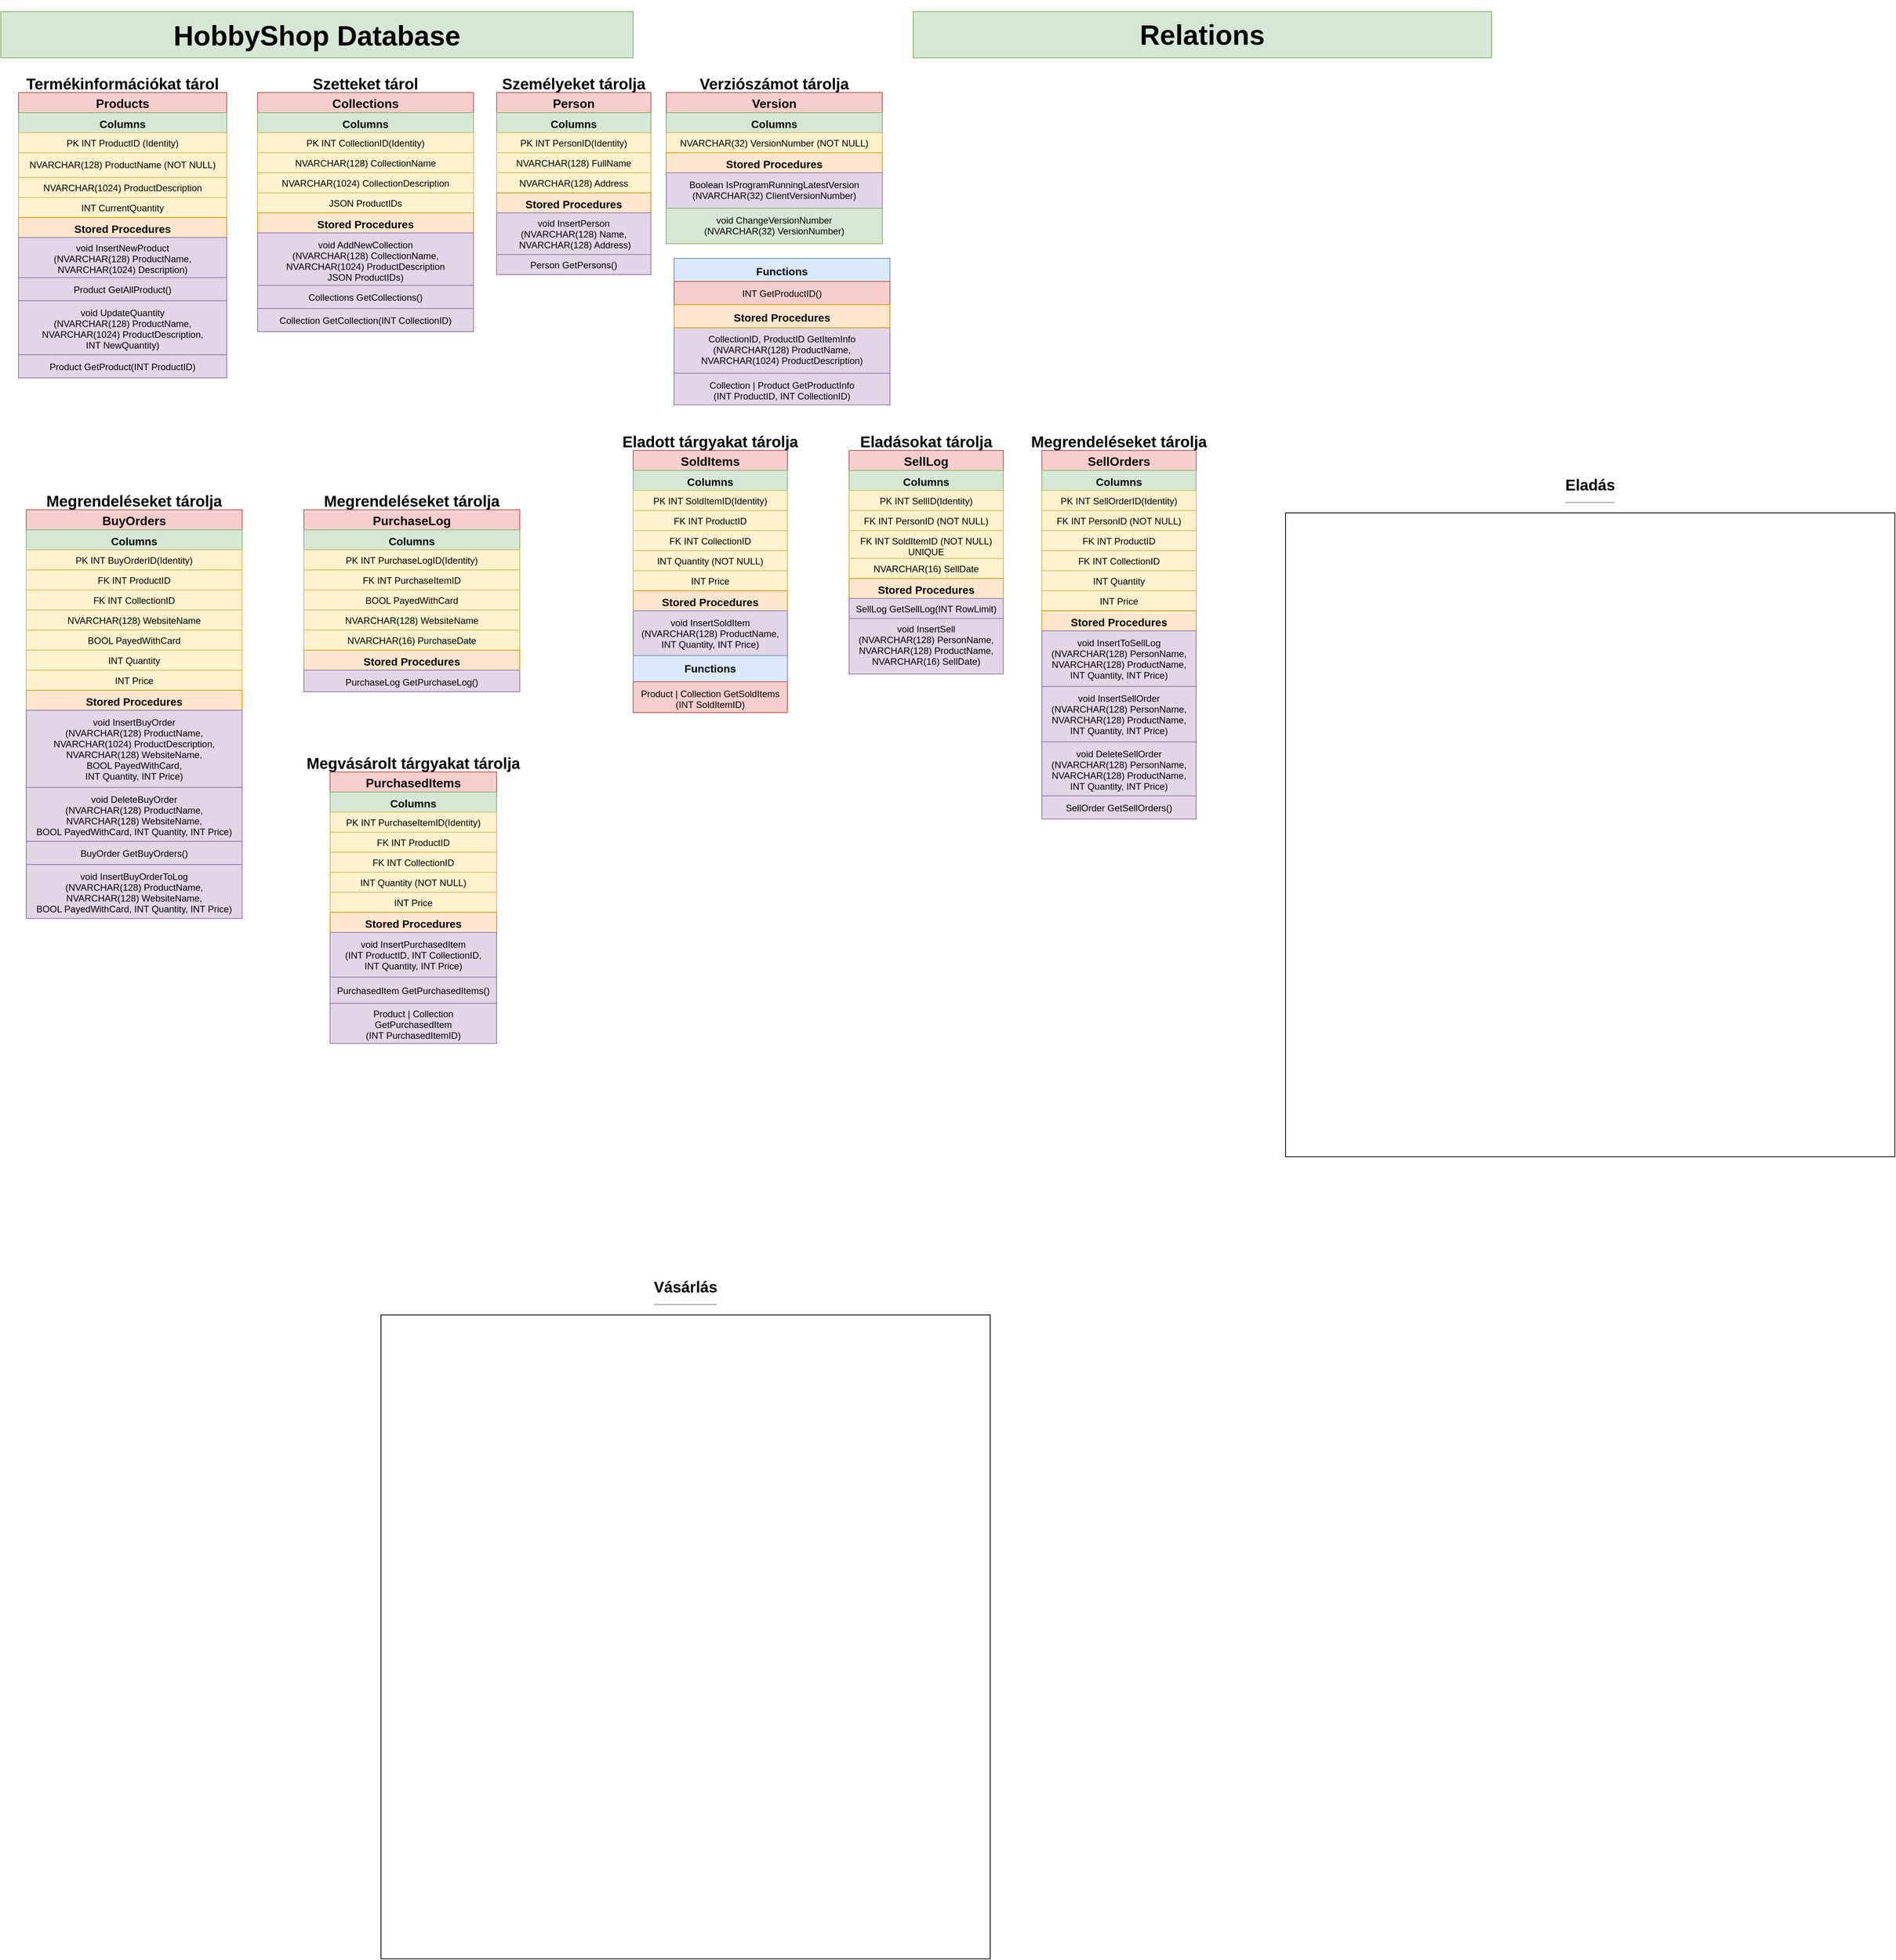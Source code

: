 <mxfile version="14.4.2" type="github">
  <diagram id="N79sftpWNEXY0khcwHlc" name="Page-1">
    <mxGraphModel dx="1422" dy="762" grid="1" gridSize="10" guides="1" tooltips="1" connect="1" arrows="1" fold="1" page="1" pageScale="1" pageWidth="827" pageHeight="1169" math="0" shadow="0">
      <root>
        <mxCell id="0" />
        <mxCell id="1" parent="0" />
        <mxCell id="giPu0UekgoksRZJJ2-Mh-1" value="&lt;h1 style=&quot;font-size: 36px;&quot;&gt;&lt;font style=&quot;font-size: 36px;&quot;&gt;HobbyShop Database&lt;/font&gt;&lt;/h1&gt;" style="text;html=1;strokeColor=#82b366;fillColor=#d5e8d4;spacing=5;spacingTop=-20;whiteSpace=wrap;overflow=hidden;rounded=0;align=center;fontSize=36;verticalAlign=middle;" parent="1" vertex="1">
          <mxGeometry x="7" y="20" width="820" height="60" as="geometry" />
        </mxCell>
        <mxCell id="giPu0UekgoksRZJJ2-Mh-31" value="SellLog" style="swimlane;fontStyle=1;align=center;verticalAlign=top;childLayout=stackLayout;horizontal=1;startSize=26;horizontalStack=0;resizeParent=1;resizeParentMax=0;resizeLast=0;collapsible=1;marginBottom=0;fillColor=#f8cecc;strokeColor=#b85450;fontSize=16;spacingTop=-2;" parent="1" vertex="1">
          <mxGeometry x="1107" y="589" width="200" height="290" as="geometry" />
        </mxCell>
        <mxCell id="giPu0UekgoksRZJJ2-Mh-32" value="Columns" style="text;strokeColor=#82b366;fillColor=#d5e8d4;align=center;verticalAlign=top;spacingLeft=4;spacingRight=4;overflow=hidden;rotatable=0;points=[[0,0.5],[1,0.5]];portConstraint=eastwest;fontStyle=1;fontSize=14;" parent="giPu0UekgoksRZJJ2-Mh-31" vertex="1">
          <mxGeometry y="26" width="200" height="26" as="geometry" />
        </mxCell>
        <mxCell id="giPu0UekgoksRZJJ2-Mh-33" value="PK INT SellID(Identity)" style="text;strokeColor=#d6b656;fillColor=#fff2cc;align=center;verticalAlign=top;spacingLeft=4;spacingRight=4;overflow=hidden;rotatable=0;points=[[0,0.5],[1,0.5]];portConstraint=eastwest;" parent="giPu0UekgoksRZJJ2-Mh-31" vertex="1">
          <mxGeometry y="52" width="200" height="26" as="geometry" />
        </mxCell>
        <mxCell id="giPu0UekgoksRZJJ2-Mh-34" value="FK INT PersonID (NOT NULL)" style="text;strokeColor=#d6b656;fillColor=#fff2cc;align=center;verticalAlign=top;spacingLeft=4;spacingRight=4;overflow=hidden;rotatable=0;points=[[0,0.5],[1,0.5]];portConstraint=eastwest;" parent="giPu0UekgoksRZJJ2-Mh-31" vertex="1">
          <mxGeometry y="78" width="200" height="26" as="geometry" />
        </mxCell>
        <mxCell id="giPu0UekgoksRZJJ2-Mh-53" value="FK INT SoldItemID (NOT NULL)&#xa;UNIQUE" style="text;strokeColor=#d6b656;fillColor=#fff2cc;align=center;verticalAlign=top;spacingLeft=4;spacingRight=4;overflow=hidden;rotatable=0;points=[[0,0.5],[1,0.5]];portConstraint=eastwest;" parent="giPu0UekgoksRZJJ2-Mh-31" vertex="1">
          <mxGeometry y="104" width="200" height="36" as="geometry" />
        </mxCell>
        <mxCell id="giPu0UekgoksRZJJ2-Mh-147" value="NVARCHAR(16) SellDate" style="text;strokeColor=#d6b656;fillColor=#fff2cc;align=center;verticalAlign=top;spacingLeft=4;spacingRight=4;overflow=hidden;rotatable=0;points=[[0,0.5],[1,0.5]];portConstraint=eastwest;" parent="giPu0UekgoksRZJJ2-Mh-31" vertex="1">
          <mxGeometry y="140" width="200" height="26" as="geometry" />
        </mxCell>
        <mxCell id="giPu0UekgoksRZJJ2-Mh-37" value="Stored Procedures" style="text;strokeColor=#d79b00;fillColor=#ffe6cc;align=center;verticalAlign=top;spacingLeft=4;spacingRight=4;overflow=hidden;rotatable=0;points=[[0,0.5],[1,0.5]];portConstraint=eastwest;fontStyle=1;fontSize=14;" parent="giPu0UekgoksRZJJ2-Mh-31" vertex="1">
          <mxGeometry y="166" width="200" height="26" as="geometry" />
        </mxCell>
        <mxCell id="giPu0UekgoksRZJJ2-Mh-38" value="SellLog GetSellLog(INT RowLimit)" style="text;strokeColor=#9673a6;fillColor=#e1d5e7;align=center;verticalAlign=top;spacingLeft=4;spacingRight=4;overflow=hidden;rotatable=0;points=[[0,0.5],[1,0.5]];portConstraint=eastwest;" parent="giPu0UekgoksRZJJ2-Mh-31" vertex="1">
          <mxGeometry y="192" width="200" height="26" as="geometry" />
        </mxCell>
        <mxCell id="giPu0UekgoksRZJJ2-Mh-104" value="void InsertSell&#xa;(NVARCHAR(128) PersonName, &#xa;NVARCHAR(128) ProductName,&#xa;NVARCHAR(16) SellDate)" style="text;strokeColor=#9673a6;fillColor=#e1d5e7;align=center;verticalAlign=top;spacingLeft=4;spacingRight=4;overflow=hidden;rotatable=0;points=[[0,0.5],[1,0.5]];portConstraint=eastwest;" parent="giPu0UekgoksRZJJ2-Mh-31" vertex="1">
          <mxGeometry y="218" width="200" height="72" as="geometry" />
        </mxCell>
        <mxCell id="giPu0UekgoksRZJJ2-Mh-40" value="Eladásokat tárolja" style="text;align=center;fontStyle=1;verticalAlign=middle;spacingLeft=3;spacingRight=3;strokeColor=none;rotatable=0;points=[[0,0.5],[1,0.5]];portConstraint=eastwest;fontSize=20;" parent="1" vertex="1">
          <mxGeometry x="1107" y="563" width="200" height="26" as="geometry" />
        </mxCell>
        <mxCell id="giPu0UekgoksRZJJ2-Mh-42" value="Version" style="swimlane;fontStyle=1;align=center;verticalAlign=top;childLayout=stackLayout;horizontal=1;startSize=26;horizontalStack=0;resizeParent=1;resizeParentMax=0;resizeLast=0;collapsible=1;marginBottom=0;fillColor=#f8cecc;strokeColor=#b85450;fontSize=16;spacingTop=-2;" parent="1" vertex="1">
          <mxGeometry x="870" y="125" width="280" height="196" as="geometry" />
        </mxCell>
        <mxCell id="giPu0UekgoksRZJJ2-Mh-43" value="Columns" style="text;strokeColor=#82b366;fillColor=#d5e8d4;align=center;verticalAlign=top;spacingLeft=4;spacingRight=4;overflow=hidden;rotatable=0;points=[[0,0.5],[1,0.5]];portConstraint=eastwest;fontStyle=1;fontSize=14;" parent="giPu0UekgoksRZJJ2-Mh-42" vertex="1">
          <mxGeometry y="26" width="280" height="26" as="geometry" />
        </mxCell>
        <mxCell id="giPu0UekgoksRZJJ2-Mh-44" value="NVARCHAR(32) VersionNumber (NOT NULL)" style="text;strokeColor=#d6b656;fillColor=#fff2cc;align=center;verticalAlign=top;spacingLeft=4;spacingRight=4;overflow=hidden;rotatable=0;points=[[0,0.5],[1,0.5]];portConstraint=eastwest;" parent="giPu0UekgoksRZJJ2-Mh-42" vertex="1">
          <mxGeometry y="52" width="280" height="26" as="geometry" />
        </mxCell>
        <mxCell id="giPu0UekgoksRZJJ2-Mh-47" value="Stored Procedures" style="text;strokeColor=#d79b00;fillColor=#ffe6cc;align=center;verticalAlign=top;spacingLeft=4;spacingRight=4;overflow=hidden;rotatable=0;points=[[0,0.5],[1,0.5]];portConstraint=eastwest;fontStyle=1;fontSize=14;" parent="giPu0UekgoksRZJJ2-Mh-42" vertex="1">
          <mxGeometry y="78" width="280" height="26" as="geometry" />
        </mxCell>
        <mxCell id="giPu0UekgoksRZJJ2-Mh-48" value="Boolean IsProgramRunningLatestVersion&#xa;(NVARCHAR(32) ClientVersionNumber)" style="text;strokeColor=#9673a6;fillColor=#e1d5e7;align=center;verticalAlign=top;spacingLeft=4;spacingRight=4;overflow=hidden;rotatable=0;points=[[0,0.5],[1,0.5]];portConstraint=eastwest;spacingBottom=0;spacingTop=2;" parent="giPu0UekgoksRZJJ2-Mh-42" vertex="1">
          <mxGeometry y="104" width="280" height="46" as="geometry" />
        </mxCell>
        <mxCell id="giPu0UekgoksRZJJ2-Mh-52" value="void ChangeVersionNumber&#xa;(NVARCHAR(32) VersionNumber)" style="text;strokeColor=#82b366;fillColor=#d5e8d4;align=center;verticalAlign=top;spacingLeft=4;spacingRight=4;overflow=hidden;rotatable=0;points=[[0,0.5],[1,0.5]];portConstraint=eastwest;spacingBottom=0;spacingTop=2;" parent="giPu0UekgoksRZJJ2-Mh-42" vertex="1">
          <mxGeometry y="150" width="280" height="46" as="geometry" />
        </mxCell>
        <mxCell id="giPu0UekgoksRZJJ2-Mh-50" value="Verziószámot tárolja" style="text;align=center;fontStyle=1;verticalAlign=middle;spacingLeft=3;spacingRight=3;strokeColor=none;rotatable=0;points=[[0,0.5],[1,0.5]];portConstraint=eastwest;fontSize=20;" parent="1" vertex="1">
          <mxGeometry x="870" y="99" width="280" height="26" as="geometry" />
        </mxCell>
        <mxCell id="giPu0UekgoksRZJJ2-Mh-85" value="Person" style="swimlane;fontStyle=1;align=center;verticalAlign=top;childLayout=stackLayout;horizontal=1;startSize=26;horizontalStack=0;resizeParent=1;resizeParentMax=0;resizeLast=0;collapsible=1;marginBottom=0;fillColor=#f8cecc;strokeColor=#b85450;fontSize=16;spacingTop=-2;" parent="1" vertex="1">
          <mxGeometry x="650" y="125" width="200" height="236" as="geometry" />
        </mxCell>
        <mxCell id="giPu0UekgoksRZJJ2-Mh-86" value="Columns" style="text;strokeColor=#82b366;fillColor=#d5e8d4;align=center;verticalAlign=top;spacingLeft=4;spacingRight=4;overflow=hidden;rotatable=0;points=[[0,0.5],[1,0.5]];portConstraint=eastwest;fontStyle=1;fontSize=14;" parent="giPu0UekgoksRZJJ2-Mh-85" vertex="1">
          <mxGeometry y="26" width="200" height="26" as="geometry" />
        </mxCell>
        <mxCell id="giPu0UekgoksRZJJ2-Mh-87" value="PK INT PersonID(Identity)" style="text;strokeColor=#d6b656;fillColor=#fff2cc;align=center;verticalAlign=top;spacingLeft=4;spacingRight=4;overflow=hidden;rotatable=0;points=[[0,0.5],[1,0.5]];portConstraint=eastwest;" parent="giPu0UekgoksRZJJ2-Mh-85" vertex="1">
          <mxGeometry y="52" width="200" height="26" as="geometry" />
        </mxCell>
        <mxCell id="giPu0UekgoksRZJJ2-Mh-88" value="NVARCHAR(128) FullName" style="text;strokeColor=#d6b656;fillColor=#fff2cc;align=center;verticalAlign=top;spacingLeft=4;spacingRight=4;overflow=hidden;rotatable=0;points=[[0,0.5],[1,0.5]];portConstraint=eastwest;" parent="giPu0UekgoksRZJJ2-Mh-85" vertex="1">
          <mxGeometry y="78" width="200" height="26" as="geometry" />
        </mxCell>
        <mxCell id="giPu0UekgoksRZJJ2-Mh-89" value="NVARCHAR(128) Address" style="text;strokeColor=#d6b656;fillColor=#fff2cc;align=center;verticalAlign=top;spacingLeft=4;spacingRight=4;overflow=hidden;rotatable=0;points=[[0,0.5],[1,0.5]];portConstraint=eastwest;" parent="giPu0UekgoksRZJJ2-Mh-85" vertex="1">
          <mxGeometry y="104" width="200" height="26" as="geometry" />
        </mxCell>
        <mxCell id="giPu0UekgoksRZJJ2-Mh-91" value="Stored Procedures" style="text;strokeColor=#d79b00;fillColor=#ffe6cc;align=center;verticalAlign=top;spacingLeft=4;spacingRight=4;overflow=hidden;rotatable=0;points=[[0,0.5],[1,0.5]];portConstraint=eastwest;fontStyle=1;fontSize=14;" parent="giPu0UekgoksRZJJ2-Mh-85" vertex="1">
          <mxGeometry y="130" width="200" height="26" as="geometry" />
        </mxCell>
        <mxCell id="giPu0UekgoksRZJJ2-Mh-92" value="void InsertPerson&#xa;(NVARCHAR(128) Name,&#xa; NVARCHAR(128) Address)" style="text;strokeColor=#9673a6;fillColor=#e1d5e7;align=center;verticalAlign=top;spacingLeft=4;spacingRight=4;overflow=hidden;rotatable=0;points=[[0,0.5],[1,0.5]];portConstraint=eastwest;" parent="giPu0UekgoksRZJJ2-Mh-85" vertex="1">
          <mxGeometry y="156" width="200" height="54" as="geometry" />
        </mxCell>
        <mxCell id="giPu0UekgoksRZJJ2-Mh-99" value="Person GetPersons()" style="text;strokeColor=#9673a6;fillColor=#e1d5e7;align=center;verticalAlign=top;spacingLeft=4;spacingRight=4;overflow=hidden;rotatable=0;points=[[0,0.5],[1,0.5]];portConstraint=eastwest;" parent="giPu0UekgoksRZJJ2-Mh-85" vertex="1">
          <mxGeometry y="210" width="200" height="26" as="geometry" />
        </mxCell>
        <mxCell id="giPu0UekgoksRZJJ2-Mh-93" value="Személyeket tárolja" style="text;align=center;fontStyle=1;verticalAlign=middle;spacingLeft=3;spacingRight=3;strokeColor=none;rotatable=0;points=[[0,0.5],[1,0.5]];portConstraint=eastwest;fontSize=20;" parent="1" vertex="1">
          <mxGeometry x="650" y="99" width="200" height="26" as="geometry" />
        </mxCell>
        <mxCell id="giPu0UekgoksRZJJ2-Mh-124" value="SellOrders" style="swimlane;fontStyle=1;align=center;verticalAlign=top;childLayout=stackLayout;horizontal=1;startSize=26;horizontalStack=0;resizeParent=1;resizeParentMax=0;resizeLast=0;collapsible=1;marginBottom=0;fillColor=#f8cecc;strokeColor=#b85450;fontSize=16;spacingTop=-2;" parent="1" vertex="1">
          <mxGeometry x="1357" y="589" width="200" height="478" as="geometry" />
        </mxCell>
        <mxCell id="giPu0UekgoksRZJJ2-Mh-125" value="Columns" style="text;strokeColor=#82b366;fillColor=#d5e8d4;align=center;verticalAlign=top;spacingLeft=4;spacingRight=4;overflow=hidden;rotatable=0;points=[[0,0.5],[1,0.5]];portConstraint=eastwest;fontStyle=1;fontSize=14;" parent="giPu0UekgoksRZJJ2-Mh-124" vertex="1">
          <mxGeometry y="26" width="200" height="26" as="geometry" />
        </mxCell>
        <mxCell id="giPu0UekgoksRZJJ2-Mh-126" value="PK INT SellOrderID(Identity)" style="text;strokeColor=#d6b656;fillColor=#fff2cc;align=center;verticalAlign=top;spacingLeft=4;spacingRight=4;overflow=hidden;rotatable=0;points=[[0,0.5],[1,0.5]];portConstraint=eastwest;" parent="giPu0UekgoksRZJJ2-Mh-124" vertex="1">
          <mxGeometry y="52" width="200" height="26" as="geometry" />
        </mxCell>
        <mxCell id="giPu0UekgoksRZJJ2-Mh-127" value="FK INT PersonID (NOT NULL)" style="text;strokeColor=#d6b656;fillColor=#fff2cc;align=center;verticalAlign=top;spacingLeft=4;spacingRight=4;overflow=hidden;rotatable=0;points=[[0,0.5],[1,0.5]];portConstraint=eastwest;" parent="giPu0UekgoksRZJJ2-Mh-124" vertex="1">
          <mxGeometry y="78" width="200" height="26" as="geometry" />
        </mxCell>
        <mxCell id="giPu0UekgoksRZJJ2-Mh-128" value="FK INT ProductID" style="text;strokeColor=#d6b656;fillColor=#fff2cc;align=center;verticalAlign=top;spacingLeft=4;spacingRight=4;overflow=hidden;rotatable=0;points=[[0,0.5],[1,0.5]];portConstraint=eastwest;" parent="giPu0UekgoksRZJJ2-Mh-124" vertex="1">
          <mxGeometry y="104" width="200" height="26" as="geometry" />
        </mxCell>
        <mxCell id="CTVXIaXAg0mh1KTSip8C-89" value="FK INT CollectionID" style="text;strokeColor=#d6b656;fillColor=#fff2cc;align=center;verticalAlign=top;spacingLeft=4;spacingRight=4;overflow=hidden;rotatable=0;points=[[0,0.5],[1,0.5]];portConstraint=eastwest;" parent="giPu0UekgoksRZJJ2-Mh-124" vertex="1">
          <mxGeometry y="130" width="200" height="26" as="geometry" />
        </mxCell>
        <mxCell id="CTVXIaXAg0mh1KTSip8C-67" value="INT Quantity" style="text;strokeColor=#d6b656;fillColor=#fff2cc;align=center;verticalAlign=top;spacingLeft=4;spacingRight=4;overflow=hidden;rotatable=0;points=[[0,0.5],[1,0.5]];portConstraint=eastwest;" parent="giPu0UekgoksRZJJ2-Mh-124" vertex="1">
          <mxGeometry y="156" width="200" height="26" as="geometry" />
        </mxCell>
        <mxCell id="CTVXIaXAg0mh1KTSip8C-68" value="INT Price" style="text;strokeColor=#d6b656;fillColor=#fff2cc;align=center;verticalAlign=top;spacingLeft=4;spacingRight=4;overflow=hidden;rotatable=0;points=[[0,0.5],[1,0.5]];portConstraint=eastwest;" parent="giPu0UekgoksRZJJ2-Mh-124" vertex="1">
          <mxGeometry y="182" width="200" height="26" as="geometry" />
        </mxCell>
        <mxCell id="giPu0UekgoksRZJJ2-Mh-130" value="Stored Procedures" style="text;strokeColor=#d79b00;fillColor=#ffe6cc;align=center;verticalAlign=top;spacingLeft=4;spacingRight=4;overflow=hidden;rotatable=0;points=[[0,0.5],[1,0.5]];portConstraint=eastwest;fontStyle=1;fontSize=14;" parent="giPu0UekgoksRZJJ2-Mh-124" vertex="1">
          <mxGeometry y="208" width="200" height="26" as="geometry" />
        </mxCell>
        <mxCell id="giPu0UekgoksRZJJ2-Mh-131" value="void InsertToSellLog&#xa;(NVARCHAR(128) PersonName,&#xa;NVARCHAR(128) ProductName,&#xa;INT Quantity, INT Price)" style="text;strokeColor=#9673a6;fillColor=#e1d5e7;align=center;verticalAlign=top;spacingLeft=4;spacingRight=4;overflow=hidden;rotatable=0;points=[[0,0.5],[1,0.5]];portConstraint=eastwest;spacingTop=2;" parent="giPu0UekgoksRZJJ2-Mh-124" vertex="1">
          <mxGeometry y="234" width="200" height="72" as="geometry" />
        </mxCell>
        <mxCell id="CTVXIaXAg0mh1KTSip8C-72" value="void InsertSellOrder&#xa;(NVARCHAR(128) PersonName,&#xa;NVARCHAR(128) ProductName,&#xa;INT Quantity, INT Price)" style="text;strokeColor=#9673a6;fillColor=#e1d5e7;align=center;verticalAlign=top;spacingLeft=4;spacingRight=4;overflow=hidden;rotatable=0;points=[[0,0.5],[1,0.5]];portConstraint=eastwest;spacingTop=2;" parent="giPu0UekgoksRZJJ2-Mh-124" vertex="1">
          <mxGeometry y="306" width="200" height="72" as="geometry" />
        </mxCell>
        <mxCell id="giPu0UekgoksRZJJ2-Mh-132" value="void DeleteSellOrder&#xa;(NVARCHAR(128) PersonName,&#xa;NVARCHAR(128) ProductName,&#xa;INT Quantity, INT Price)" style="text;strokeColor=#9673a6;fillColor=#e1d5e7;align=center;verticalAlign=top;spacingLeft=4;spacingRight=4;overflow=hidden;rotatable=0;points=[[0,0.5],[1,0.5]];portConstraint=eastwest;spacingTop=2;" parent="giPu0UekgoksRZJJ2-Mh-124" vertex="1">
          <mxGeometry y="378" width="200" height="70" as="geometry" />
        </mxCell>
        <mxCell id="iJAlly9e5_3-fQ2MK9_X-4" value="SellOrder GetSellOrders()" style="text;strokeColor=#9673a6;fillColor=#e1d5e7;align=center;verticalAlign=top;spacingLeft=4;spacingRight=4;overflow=hidden;rotatable=0;points=[[0,0.5],[1,0.5]];portConstraint=eastwest;spacingTop=2;" parent="giPu0UekgoksRZJJ2-Mh-124" vertex="1">
          <mxGeometry y="448" width="200" height="30" as="geometry" />
        </mxCell>
        <mxCell id="giPu0UekgoksRZJJ2-Mh-133" value="Megrendeléseket tárolja" style="text;align=center;fontStyle=1;verticalAlign=middle;spacingLeft=3;spacingRight=3;strokeColor=none;rotatable=0;points=[[0,0.5],[1,0.5]];portConstraint=eastwest;fontSize=20;" parent="1" vertex="1">
          <mxGeometry x="1347" y="563" width="220" height="26" as="geometry" />
        </mxCell>
        <mxCell id="iJAlly9e5_3-fQ2MK9_X-63" value="Relations" style="text;html=1;strokeColor=#82b366;fillColor=#d5e8d4;align=center;verticalAlign=middle;whiteSpace=wrap;rounded=0;fontSize=36;fontStyle=1" parent="1" vertex="1">
          <mxGeometry x="1190" y="20" width="750" height="60" as="geometry" />
        </mxCell>
        <mxCell id="CTVXIaXAg0mh1KTSip8C-15" value="Products" style="swimlane;fontStyle=1;align=center;verticalAlign=top;childLayout=stackLayout;horizontal=1;startSize=26;horizontalStack=0;resizeParent=1;resizeParentMax=0;resizeLast=0;collapsible=1;marginBottom=0;fillColor=#f8cecc;strokeColor=#b85450;fontSize=16;spacingTop=-2;" parent="1" vertex="1">
          <mxGeometry x="30" y="125" width="270" height="370" as="geometry" />
        </mxCell>
        <mxCell id="CTVXIaXAg0mh1KTSip8C-16" value="Columns" style="text;strokeColor=#82b366;fillColor=#d5e8d4;align=center;verticalAlign=top;spacingLeft=4;spacingRight=4;overflow=hidden;rotatable=0;points=[[0,0.5],[1,0.5]];portConstraint=eastwest;fontStyle=1;fontSize=14;" parent="CTVXIaXAg0mh1KTSip8C-15" vertex="1">
          <mxGeometry y="26" width="270" height="26" as="geometry" />
        </mxCell>
        <mxCell id="CTVXIaXAg0mh1KTSip8C-17" value="PK INT ProductID (Identity)" style="text;strokeColor=#d6b656;fillColor=#fff2cc;align=center;verticalAlign=top;spacingLeft=4;spacingRight=4;overflow=hidden;rotatable=0;points=[[0,0.5],[1,0.5]];portConstraint=eastwest;" parent="CTVXIaXAg0mh1KTSip8C-15" vertex="1">
          <mxGeometry y="52" width="270" height="26" as="geometry" />
        </mxCell>
        <mxCell id="CTVXIaXAg0mh1KTSip8C-18" value="NVARCHAR(128) ProductName (NOT NULL)" style="text;strokeColor=#d6b656;fillColor=#fff2cc;align=center;verticalAlign=top;spacingLeft=4;spacingRight=4;overflow=hidden;rotatable=0;points=[[0,0.5],[1,0.5]];portConstraint=eastwest;spacingTop=2;" parent="CTVXIaXAg0mh1KTSip8C-15" vertex="1">
          <mxGeometry y="78" width="270" height="32" as="geometry" />
        </mxCell>
        <mxCell id="CTVXIaXAg0mh1KTSip8C-20" value="NVARCHAR(1024) ProductDescription" style="text;strokeColor=#d6b656;fillColor=#fff2cc;align=center;verticalAlign=top;spacingLeft=4;spacingRight=4;overflow=hidden;rotatable=0;points=[[0,0.5],[1,0.5]];portConstraint=eastwest;" parent="CTVXIaXAg0mh1KTSip8C-15" vertex="1">
          <mxGeometry y="110" width="270" height="26" as="geometry" />
        </mxCell>
        <mxCell id="CTVXIaXAg0mh1KTSip8C-21" value="INT CurrentQuantity" style="text;strokeColor=#d6b656;fillColor=#fff2cc;align=center;verticalAlign=top;spacingLeft=4;spacingRight=4;overflow=hidden;rotatable=0;points=[[0,0.5],[1,0.5]];portConstraint=eastwest;" parent="CTVXIaXAg0mh1KTSip8C-15" vertex="1">
          <mxGeometry y="136" width="270" height="26" as="geometry" />
        </mxCell>
        <mxCell id="CTVXIaXAg0mh1KTSip8C-22" value="Stored Procedures" style="text;strokeColor=#d79b00;fillColor=#ffe6cc;align=center;verticalAlign=top;spacingLeft=4;spacingRight=4;overflow=hidden;rotatable=0;points=[[0,0.5],[1,0.5]];portConstraint=eastwest;fontStyle=1;fontSize=14;" parent="CTVXIaXAg0mh1KTSip8C-15" vertex="1">
          <mxGeometry y="162" width="270" height="26" as="geometry" />
        </mxCell>
        <mxCell id="CTVXIaXAg0mh1KTSip8C-23" value="void InsertNewProduct&#xa;(NVARCHAR(128) ProductName, &#xa;NVARCHAR(1024) Description)&#xa;)" style="text;strokeColor=#9673a6;fillColor=#e1d5e7;align=center;verticalAlign=top;spacingLeft=4;spacingRight=4;overflow=hidden;rotatable=0;points=[[0,0.5],[1,0.5]];portConstraint=eastwest;" parent="CTVXIaXAg0mh1KTSip8C-15" vertex="1">
          <mxGeometry y="188" width="270" height="52" as="geometry" />
        </mxCell>
        <mxCell id="CTVXIaXAg0mh1KTSip8C-24" value="Product GetAllProduct()" style="text;strokeColor=#9673a6;fillColor=#e1d5e7;align=center;verticalAlign=top;spacingLeft=4;spacingRight=4;overflow=hidden;rotatable=0;points=[[0,0.5],[1,0.5]];portConstraint=eastwest;spacingTop=2;" parent="CTVXIaXAg0mh1KTSip8C-15" vertex="1">
          <mxGeometry y="240" width="270" height="30" as="geometry" />
        </mxCell>
        <mxCell id="CTVXIaXAg0mh1KTSip8C-25" value="void UpdateQuantity&#xa;(NVARCHAR(128) ProductName, &#xa;NVARCHAR(1024) ProductDescription, &#xa;INT NewQuantity)" style="text;strokeColor=#9673a6;fillColor=#e1d5e7;align=center;verticalAlign=top;spacingLeft=4;spacingRight=4;overflow=hidden;rotatable=0;points=[[0,0.5],[1,0.5]];portConstraint=eastwest;spacingTop=2;spacingBottom=0;" parent="CTVXIaXAg0mh1KTSip8C-15" vertex="1">
          <mxGeometry y="270" width="270" height="70" as="geometry" />
        </mxCell>
        <mxCell id="Td153HO5Go86ATI3thx8-7" value="Product GetProduct(INT ProductID)" style="text;strokeColor=#9673a6;fillColor=#e1d5e7;align=center;verticalAlign=top;spacingLeft=4;spacingRight=4;overflow=hidden;rotatable=0;points=[[0,0.5],[1,0.5]];portConstraint=eastwest;spacingTop=2;spacingBottom=0;" parent="CTVXIaXAg0mh1KTSip8C-15" vertex="1">
          <mxGeometry y="340" width="270" height="30" as="geometry" />
        </mxCell>
        <mxCell id="CTVXIaXAg0mh1KTSip8C-26" value="Termékinformációkat tárol" style="text;align=center;fontStyle=1;verticalAlign=middle;spacingLeft=3;spacingRight=3;strokeColor=none;rotatable=0;points=[[0,0.5],[1,0.5]];portConstraint=eastwest;fontSize=20;" parent="1" vertex="1">
          <mxGeometry x="30" y="99" width="270" height="26" as="geometry" />
        </mxCell>
        <mxCell id="CTVXIaXAg0mh1KTSip8C-28" value="SoldItems" style="swimlane;fontStyle=1;align=center;verticalAlign=top;childLayout=stackLayout;horizontal=1;startSize=26;horizontalStack=0;resizeParent=1;resizeParentMax=0;resizeLast=0;collapsible=1;marginBottom=0;fillColor=#f8cecc;strokeColor=#b85450;fontSize=16;spacingTop=-2;" parent="1" vertex="1">
          <mxGeometry x="827" y="589" width="200" height="340" as="geometry" />
        </mxCell>
        <mxCell id="CTVXIaXAg0mh1KTSip8C-29" value="Columns" style="text;strokeColor=#82b366;fillColor=#d5e8d4;align=center;verticalAlign=top;spacingLeft=4;spacingRight=4;overflow=hidden;rotatable=0;points=[[0,0.5],[1,0.5]];portConstraint=eastwest;fontStyle=1;fontSize=14;" parent="CTVXIaXAg0mh1KTSip8C-28" vertex="1">
          <mxGeometry y="26" width="200" height="26" as="geometry" />
        </mxCell>
        <mxCell id="CTVXIaXAg0mh1KTSip8C-30" value="PK INT SoldItemID(Identity)" style="text;strokeColor=#d6b656;fillColor=#fff2cc;align=center;verticalAlign=top;spacingLeft=4;spacingRight=4;overflow=hidden;rotatable=0;points=[[0,0.5],[1,0.5]];portConstraint=eastwest;" parent="CTVXIaXAg0mh1KTSip8C-28" vertex="1">
          <mxGeometry y="52" width="200" height="26" as="geometry" />
        </mxCell>
        <mxCell id="CTVXIaXAg0mh1KTSip8C-31" value="FK INT ProductID" style="text;strokeColor=#d6b656;fillColor=#fff2cc;align=center;verticalAlign=top;spacingLeft=4;spacingRight=4;overflow=hidden;rotatable=0;points=[[0,0.5],[1,0.5]];portConstraint=eastwest;" parent="CTVXIaXAg0mh1KTSip8C-28" vertex="1">
          <mxGeometry y="78" width="200" height="26" as="geometry" />
        </mxCell>
        <mxCell id="CTVXIaXAg0mh1KTSip8C-86" value="FK INT CollectionID" style="text;strokeColor=#d6b656;fillColor=#fff2cc;align=center;verticalAlign=top;spacingLeft=4;spacingRight=4;overflow=hidden;rotatable=0;points=[[0,0.5],[1,0.5]];portConstraint=eastwest;" parent="CTVXIaXAg0mh1KTSip8C-28" vertex="1">
          <mxGeometry y="104" width="200" height="26" as="geometry" />
        </mxCell>
        <mxCell id="CTVXIaXAg0mh1KTSip8C-32" value="INT Quantity (NOT NULL)" style="text;strokeColor=#d6b656;fillColor=#fff2cc;align=center;verticalAlign=top;spacingLeft=4;spacingRight=4;overflow=hidden;rotatable=0;points=[[0,0.5],[1,0.5]];portConstraint=eastwest;" parent="CTVXIaXAg0mh1KTSip8C-28" vertex="1">
          <mxGeometry y="130" width="200" height="26" as="geometry" />
        </mxCell>
        <mxCell id="CTVXIaXAg0mh1KTSip8C-33" value="INT Price" style="text;strokeColor=#d6b656;fillColor=#fff2cc;align=center;verticalAlign=top;spacingLeft=4;spacingRight=4;overflow=hidden;rotatable=0;points=[[0,0.5],[1,0.5]];portConstraint=eastwest;" parent="CTVXIaXAg0mh1KTSip8C-28" vertex="1">
          <mxGeometry y="156" width="200" height="26" as="geometry" />
        </mxCell>
        <mxCell id="CTVXIaXAg0mh1KTSip8C-34" value="Stored Procedures" style="text;strokeColor=#d79b00;fillColor=#ffe6cc;align=center;verticalAlign=top;spacingLeft=4;spacingRight=4;overflow=hidden;rotatable=0;points=[[0,0.5],[1,0.5]];portConstraint=eastwest;fontStyle=1;fontSize=14;" parent="CTVXIaXAg0mh1KTSip8C-28" vertex="1">
          <mxGeometry y="182" width="200" height="26" as="geometry" />
        </mxCell>
        <mxCell id="CTVXIaXAg0mh1KTSip8C-35" value="void InsertSoldItem&#xa;(NVARCHAR(128) ProductName,&#xa;INT Quantity, INT Price)" style="text;strokeColor=#9673a6;fillColor=#e1d5e7;align=center;verticalAlign=top;spacingLeft=4;spacingRight=4;overflow=hidden;rotatable=0;points=[[0,0.5],[1,0.5]];portConstraint=eastwest;spacingTop=2;" parent="CTVXIaXAg0mh1KTSip8C-28" vertex="1">
          <mxGeometry y="208" width="200" height="58" as="geometry" />
        </mxCell>
        <mxCell id="Td153HO5Go86ATI3thx8-2" value="Functions" style="text;strokeColor=#6c8ebf;fillColor=#dae8fc;align=center;verticalAlign=top;spacingLeft=4;spacingRight=4;overflow=hidden;rotatable=0;points=[[0,0.5],[1,0.5]];portConstraint=eastwest;spacingTop=2;fontStyle=1;fontSize=14;" parent="CTVXIaXAg0mh1KTSip8C-28" vertex="1">
          <mxGeometry y="266" width="200" height="34" as="geometry" />
        </mxCell>
        <mxCell id="Td153HO5Go86ATI3thx8-3" value="Product | Collection GetSoldItems&#xa;(INT SoldItemID)" style="text;strokeColor=#b85450;fillColor=#f8cecc;align=center;verticalAlign=top;spacingLeft=4;spacingRight=4;overflow=hidden;rotatable=0;points=[[0,0.5],[1,0.5]];portConstraint=eastwest;spacingTop=2;" parent="CTVXIaXAg0mh1KTSip8C-28" vertex="1">
          <mxGeometry y="300" width="200" height="40" as="geometry" />
        </mxCell>
        <mxCell id="CTVXIaXAg0mh1KTSip8C-36" value="Eladott tárgyakat tárolja" style="text;align=center;fontStyle=1;verticalAlign=middle;spacingLeft=3;spacingRight=3;strokeColor=none;rotatable=0;points=[[0,0.5],[1,0.5]];portConstraint=eastwest;fontSize=20;" parent="1" vertex="1">
          <mxGeometry x="827" y="563" width="200" height="26" as="geometry" />
        </mxCell>
        <mxCell id="CTVXIaXAg0mh1KTSip8C-38" value="BuyOrders" style="swimlane;fontStyle=1;align=center;verticalAlign=top;childLayout=stackLayout;horizontal=1;startSize=26;horizontalStack=0;resizeParent=1;resizeParentMax=0;resizeLast=0;collapsible=1;marginBottom=0;fillColor=#f8cecc;strokeColor=#b85450;fontSize=16;spacingTop=-2;" parent="1" vertex="1">
          <mxGeometry x="40" y="666" width="280" height="530" as="geometry" />
        </mxCell>
        <mxCell id="CTVXIaXAg0mh1KTSip8C-39" value="Columns" style="text;strokeColor=#82b366;fillColor=#d5e8d4;align=center;verticalAlign=top;spacingLeft=4;spacingRight=4;overflow=hidden;rotatable=0;points=[[0,0.5],[1,0.5]];portConstraint=eastwest;fontStyle=1;fontSize=14;" parent="CTVXIaXAg0mh1KTSip8C-38" vertex="1">
          <mxGeometry y="26" width="280" height="26" as="geometry" />
        </mxCell>
        <mxCell id="CTVXIaXAg0mh1KTSip8C-45" value="PK INT BuyOrderID(Identity)" style="text;strokeColor=#d6b656;fillColor=#fff2cc;align=center;verticalAlign=top;spacingLeft=4;spacingRight=4;overflow=hidden;rotatable=0;points=[[0,0.5],[1,0.5]];portConstraint=eastwest;" parent="CTVXIaXAg0mh1KTSip8C-38" vertex="1">
          <mxGeometry y="52" width="280" height="26" as="geometry" />
        </mxCell>
        <mxCell id="CTVXIaXAg0mh1KTSip8C-71" value="FK INT ProductID" style="text;strokeColor=#d6b656;fillColor=#fff2cc;align=center;verticalAlign=top;spacingLeft=4;spacingRight=4;overflow=hidden;rotatable=0;points=[[0,0.5],[1,0.5]];portConstraint=eastwest;" parent="CTVXIaXAg0mh1KTSip8C-38" vertex="1">
          <mxGeometry y="78" width="280" height="26" as="geometry" />
        </mxCell>
        <mxCell id="9ET99RcT17aT-PpAZIFh-1" value="FK INT CollectionID" style="text;strokeColor=#d6b656;fillColor=#fff2cc;align=center;verticalAlign=top;spacingLeft=4;spacingRight=4;overflow=hidden;rotatable=0;points=[[0,0.5],[1,0.5]];portConstraint=eastwest;" parent="CTVXIaXAg0mh1KTSip8C-38" vertex="1">
          <mxGeometry y="104" width="280" height="26" as="geometry" />
        </mxCell>
        <mxCell id="CTVXIaXAg0mh1KTSip8C-48" value="NVARCHAR(128) WebsiteName" style="text;strokeColor=#d6b656;fillColor=#fff2cc;align=center;verticalAlign=top;spacingLeft=4;spacingRight=4;overflow=hidden;rotatable=0;points=[[0,0.5],[1,0.5]];portConstraint=eastwest;" parent="CTVXIaXAg0mh1KTSip8C-38" vertex="1">
          <mxGeometry y="130" width="280" height="26" as="geometry" />
        </mxCell>
        <mxCell id="Td153HO5Go86ATI3thx8-37" value="BOOL PayedWithCard" style="text;strokeColor=#d6b656;fillColor=#fff2cc;align=center;verticalAlign=top;spacingLeft=4;spacingRight=4;overflow=hidden;rotatable=0;points=[[0,0.5],[1,0.5]];portConstraint=eastwest;" parent="CTVXIaXAg0mh1KTSip8C-38" vertex="1">
          <mxGeometry y="156" width="280" height="26" as="geometry" />
        </mxCell>
        <mxCell id="CTVXIaXAg0mh1KTSip8C-46" value="INT Quantity" style="text;strokeColor=#d6b656;fillColor=#fff2cc;align=center;verticalAlign=top;spacingLeft=4;spacingRight=4;overflow=hidden;rotatable=0;points=[[0,0.5],[1,0.5]];portConstraint=eastwest;" parent="CTVXIaXAg0mh1KTSip8C-38" vertex="1">
          <mxGeometry y="182" width="280" height="26" as="geometry" />
        </mxCell>
        <mxCell id="CTVXIaXAg0mh1KTSip8C-62" value="INT Price" style="text;strokeColor=#d6b656;fillColor=#fff2cc;align=center;verticalAlign=top;spacingLeft=4;spacingRight=4;overflow=hidden;rotatable=0;points=[[0,0.5],[1,0.5]];portConstraint=eastwest;" parent="CTVXIaXAg0mh1KTSip8C-38" vertex="1">
          <mxGeometry y="208" width="280" height="26" as="geometry" />
        </mxCell>
        <mxCell id="CTVXIaXAg0mh1KTSip8C-41" value="Stored Procedures" style="text;strokeColor=#d79b00;fillColor=#ffe6cc;align=center;verticalAlign=top;spacingLeft=4;spacingRight=4;overflow=hidden;rotatable=0;points=[[0,0.5],[1,0.5]];portConstraint=eastwest;fontStyle=1;fontSize=14;" parent="CTVXIaXAg0mh1KTSip8C-38" vertex="1">
          <mxGeometry y="234" width="280" height="26" as="geometry" />
        </mxCell>
        <mxCell id="CTVXIaXAg0mh1KTSip8C-42" value="void InsertBuyOrder&#xa;(NVARCHAR(128) ProductName, &#xa;NVARCHAR(1024) ProductDescription,&#xa;NVARCHAR(128) WebsiteName, &#xa;BOOL PayedWithCard,&#xa;INT Quantity, INT Price)" style="text;strokeColor=#9673a6;fillColor=#e1d5e7;align=center;verticalAlign=top;spacingLeft=4;spacingRight=4;overflow=hidden;rotatable=0;points=[[0,0.5],[1,0.5]];portConstraint=eastwest;spacingBottom=0;spacingTop=2;" parent="CTVXIaXAg0mh1KTSip8C-38" vertex="1">
          <mxGeometry y="260" width="280" height="100" as="geometry" />
        </mxCell>
        <mxCell id="CTVXIaXAg0mh1KTSip8C-47" value="void DeleteBuyOrder&#xa;(NVARCHAR(128) ProductName,&#xa;NVARCHAR(128) WebsiteName,&#xa;BOOL PayedWithCard, INT Quantity, INT Price)" style="text;strokeColor=#9673a6;fillColor=#e1d5e7;align=center;verticalAlign=top;spacingLeft=4;spacingRight=4;overflow=hidden;rotatable=0;points=[[0,0.5],[1,0.5]];portConstraint=eastwest;spacingBottom=0;spacingTop=2;" parent="CTVXIaXAg0mh1KTSip8C-38" vertex="1">
          <mxGeometry y="360" width="280" height="70" as="geometry" />
        </mxCell>
        <mxCell id="CTVXIaXAg0mh1KTSip8C-60" value="BuyOrder GetBuyOrders()" style="text;strokeColor=#9673a6;fillColor=#e1d5e7;align=center;verticalAlign=top;spacingLeft=4;spacingRight=4;overflow=hidden;rotatable=0;points=[[0,0.5],[1,0.5]];portConstraint=eastwest;spacingBottom=0;spacingTop=2;" parent="CTVXIaXAg0mh1KTSip8C-38" vertex="1">
          <mxGeometry y="430" width="280" height="30" as="geometry" />
        </mxCell>
        <mxCell id="CTVXIaXAg0mh1KTSip8C-66" value="void InsertBuyOrderToLog&#xa;(NVARCHAR(128) ProductName,&#xa;NVARCHAR(128) WebsiteName,&#xa;BOOL PayedWithCard, INT Quantity, INT Price)" style="text;strokeColor=#9673a6;fillColor=#e1d5e7;align=center;verticalAlign=top;spacingLeft=4;spacingRight=4;overflow=hidden;rotatable=0;points=[[0,0.5],[1,0.5]];portConstraint=eastwest;spacingBottom=0;spacingTop=2;" parent="CTVXIaXAg0mh1KTSip8C-38" vertex="1">
          <mxGeometry y="460" width="280" height="70" as="geometry" />
        </mxCell>
        <mxCell id="CTVXIaXAg0mh1KTSip8C-44" value="Megrendeléseket tárolja" style="text;align=center;fontStyle=1;verticalAlign=middle;spacingLeft=3;spacingRight=3;strokeColor=none;rotatable=0;points=[[0,0.5],[1,0.5]];portConstraint=eastwest;fontSize=20;" parent="1" vertex="1">
          <mxGeometry x="40" y="640" width="280" height="26" as="geometry" />
        </mxCell>
        <mxCell id="CTVXIaXAg0mh1KTSip8C-49" value="PurchaseLog" style="swimlane;fontStyle=1;align=center;verticalAlign=top;childLayout=stackLayout;horizontal=1;startSize=26;horizontalStack=0;resizeParent=1;resizeParentMax=0;resizeLast=0;collapsible=1;marginBottom=0;fillColor=#f8cecc;strokeColor=#b85450;fontSize=16;spacingTop=-2;" parent="1" vertex="1">
          <mxGeometry x="400" y="666" width="280" height="236" as="geometry">
            <mxRectangle x="360" y="916" width="130" height="26" as="alternateBounds" />
          </mxGeometry>
        </mxCell>
        <mxCell id="CTVXIaXAg0mh1KTSip8C-50" value="Columns" style="text;strokeColor=#82b366;fillColor=#d5e8d4;align=center;verticalAlign=top;spacingLeft=4;spacingRight=4;overflow=hidden;rotatable=0;points=[[0,0.5],[1,0.5]];portConstraint=eastwest;fontStyle=1;fontSize=14;" parent="CTVXIaXAg0mh1KTSip8C-49" vertex="1">
          <mxGeometry y="26" width="280" height="26" as="geometry" />
        </mxCell>
        <mxCell id="CTVXIaXAg0mh1KTSip8C-52" value="PK INT PurchaseLogID(Identity)" style="text;strokeColor=#d6b656;fillColor=#fff2cc;align=center;verticalAlign=top;spacingLeft=4;spacingRight=4;overflow=hidden;rotatable=0;points=[[0,0.5],[1,0.5]];portConstraint=eastwest;" parent="CTVXIaXAg0mh1KTSip8C-49" vertex="1">
          <mxGeometry y="52" width="280" height="26" as="geometry" />
        </mxCell>
        <mxCell id="CTVXIaXAg0mh1KTSip8C-69" value="FK INT PurchaseItemID" style="text;strokeColor=#d6b656;fillColor=#fff2cc;align=center;verticalAlign=top;spacingLeft=4;spacingRight=4;overflow=hidden;rotatable=0;points=[[0,0.5],[1,0.5]];portConstraint=eastwest;" parent="CTVXIaXAg0mh1KTSip8C-49" vertex="1">
          <mxGeometry y="78" width="280" height="26" as="geometry" />
        </mxCell>
        <mxCell id="XtyLlsrivFsTMjvJkEsO-1" value="BOOL PayedWithCard" style="text;strokeColor=#d6b656;fillColor=#fff2cc;align=center;verticalAlign=top;spacingLeft=4;spacingRight=4;overflow=hidden;rotatable=0;points=[[0,0.5],[1,0.5]];portConstraint=eastwest;" vertex="1" parent="CTVXIaXAg0mh1KTSip8C-49">
          <mxGeometry y="104" width="280" height="26" as="geometry" />
        </mxCell>
        <mxCell id="CTVXIaXAg0mh1KTSip8C-53" value="NVARCHAR(128) WebsiteName" style="text;strokeColor=#d6b656;fillColor=#fff2cc;align=center;verticalAlign=top;spacingLeft=4;spacingRight=4;overflow=hidden;rotatable=0;points=[[0,0.5],[1,0.5]];portConstraint=eastwest;" parent="CTVXIaXAg0mh1KTSip8C-49" vertex="1">
          <mxGeometry y="130" width="280" height="26" as="geometry" />
        </mxCell>
        <mxCell id="Td153HO5Go86ATI3thx8-28" value="NVARCHAR(16) PurchaseDate" style="text;strokeColor=#d6b656;fillColor=#fff2cc;align=center;verticalAlign=top;spacingLeft=4;spacingRight=4;overflow=hidden;rotatable=0;points=[[0,0.5],[1,0.5]];portConstraint=eastwest;" parent="CTVXIaXAg0mh1KTSip8C-49" vertex="1">
          <mxGeometry y="156" width="280" height="26" as="geometry" />
        </mxCell>
        <mxCell id="CTVXIaXAg0mh1KTSip8C-55" value="Stored Procedures" style="text;strokeColor=#d79b00;fillColor=#ffe6cc;align=center;verticalAlign=top;spacingLeft=4;spacingRight=4;overflow=hidden;rotatable=0;points=[[0,0.5],[1,0.5]];portConstraint=eastwest;fontStyle=1;fontSize=14;" parent="CTVXIaXAg0mh1KTSip8C-49" vertex="1">
          <mxGeometry y="182" width="280" height="26" as="geometry" />
        </mxCell>
        <mxCell id="CTVXIaXAg0mh1KTSip8C-56" value="PurchaseLog GetPurchaseLog()" style="text;strokeColor=#9673a6;fillColor=#e1d5e7;align=center;verticalAlign=top;spacingLeft=4;spacingRight=4;overflow=hidden;rotatable=0;points=[[0,0.5],[1,0.5]];portConstraint=eastwest;spacingBottom=0;spacingTop=2;" parent="CTVXIaXAg0mh1KTSip8C-49" vertex="1">
          <mxGeometry y="208" width="280" height="28" as="geometry" />
        </mxCell>
        <mxCell id="CTVXIaXAg0mh1KTSip8C-58" value="Megrendeléseket tárolja" style="text;align=center;fontStyle=1;verticalAlign=middle;spacingLeft=3;spacingRight=3;strokeColor=none;rotatable=0;points=[[0,0.5],[1,0.5]];portConstraint=eastwest;fontSize=20;" parent="1" vertex="1">
          <mxGeometry x="400" y="640" width="280" height="26" as="geometry" />
        </mxCell>
        <mxCell id="CTVXIaXAg0mh1KTSip8C-73" value="Collections" style="swimlane;fontStyle=1;align=center;verticalAlign=top;childLayout=stackLayout;horizontal=1;startSize=26;horizontalStack=0;resizeParent=1;resizeParentMax=0;resizeLast=0;collapsible=1;marginBottom=0;fillColor=#f8cecc;strokeColor=#b85450;fontSize=16;spacingTop=-2;" parent="1" vertex="1">
          <mxGeometry x="340" y="125" width="280" height="310" as="geometry">
            <mxRectangle x="360" y="916" width="130" height="26" as="alternateBounds" />
          </mxGeometry>
        </mxCell>
        <mxCell id="CTVXIaXAg0mh1KTSip8C-74" value="Columns" style="text;strokeColor=#82b366;fillColor=#d5e8d4;align=center;verticalAlign=top;spacingLeft=4;spacingRight=4;overflow=hidden;rotatable=0;points=[[0,0.5],[1,0.5]];portConstraint=eastwest;fontStyle=1;fontSize=14;" parent="CTVXIaXAg0mh1KTSip8C-73" vertex="1">
          <mxGeometry y="26" width="280" height="26" as="geometry" />
        </mxCell>
        <mxCell id="CTVXIaXAg0mh1KTSip8C-75" value="PK INT CollectionID(Identity)" style="text;strokeColor=#d6b656;fillColor=#fff2cc;align=center;verticalAlign=top;spacingLeft=4;spacingRight=4;overflow=hidden;rotatable=0;points=[[0,0.5],[1,0.5]];portConstraint=eastwest;" parent="CTVXIaXAg0mh1KTSip8C-73" vertex="1">
          <mxGeometry y="52" width="280" height="26" as="geometry" />
        </mxCell>
        <mxCell id="Td153HO5Go86ATI3thx8-8" value="NVARCHAR(128) CollectionName" style="text;strokeColor=#d6b656;fillColor=#fff2cc;align=center;verticalAlign=top;spacingLeft=4;spacingRight=4;overflow=hidden;rotatable=0;points=[[0,0.5],[1,0.5]];portConstraint=eastwest;" parent="CTVXIaXAg0mh1KTSip8C-73" vertex="1">
          <mxGeometry y="78" width="280" height="26" as="geometry" />
        </mxCell>
        <mxCell id="Td153HO5Go86ATI3thx8-32" value="NVARCHAR(1024) CollectionDescription" style="text;strokeColor=#d6b656;fillColor=#fff2cc;align=center;verticalAlign=top;spacingLeft=4;spacingRight=4;overflow=hidden;rotatable=0;points=[[0,0.5],[1,0.5]];portConstraint=eastwest;" parent="CTVXIaXAg0mh1KTSip8C-73" vertex="1">
          <mxGeometry y="104" width="280" height="26" as="geometry" />
        </mxCell>
        <mxCell id="CTVXIaXAg0mh1KTSip8C-84" value="JSON ProductIDs" style="text;strokeColor=#d6b656;fillColor=#fff2cc;align=center;verticalAlign=top;spacingLeft=4;spacingRight=4;overflow=hidden;rotatable=0;points=[[0,0.5],[1,0.5]];portConstraint=eastwest;" parent="CTVXIaXAg0mh1KTSip8C-73" vertex="1">
          <mxGeometry y="130" width="280" height="26" as="geometry" />
        </mxCell>
        <mxCell id="CTVXIaXAg0mh1KTSip8C-81" value="Stored Procedures" style="text;strokeColor=#d79b00;fillColor=#ffe6cc;align=center;verticalAlign=top;spacingLeft=4;spacingRight=4;overflow=hidden;rotatable=0;points=[[0,0.5],[1,0.5]];portConstraint=eastwest;fontStyle=1;fontSize=14;" parent="CTVXIaXAg0mh1KTSip8C-73" vertex="1">
          <mxGeometry y="156" width="280" height="26" as="geometry" />
        </mxCell>
        <mxCell id="CTVXIaXAg0mh1KTSip8C-82" value="void AddNewCollection&#xa;(NVARCHAR(128) CollectionName,&#xa;NVARCHAR(1024) ProductDescription&#xa;JSON ProductIDs)" style="text;strokeColor=#9673a6;fillColor=#e1d5e7;align=center;verticalAlign=top;spacingLeft=4;spacingRight=4;overflow=hidden;rotatable=0;points=[[0,0.5],[1,0.5]];portConstraint=eastwest;spacingBottom=0;spacingTop=2;" parent="CTVXIaXAg0mh1KTSip8C-73" vertex="1">
          <mxGeometry y="182" width="280" height="68" as="geometry" />
        </mxCell>
        <mxCell id="CTVXIaXAg0mh1KTSip8C-90" value="Collections GetCollections()" style="text;strokeColor=#9673a6;fillColor=#e1d5e7;align=center;verticalAlign=top;spacingLeft=4;spacingRight=4;overflow=hidden;rotatable=0;points=[[0,0.5],[1,0.5]];portConstraint=eastwest;spacingBottom=0;spacingTop=2;" parent="CTVXIaXAg0mh1KTSip8C-73" vertex="1">
          <mxGeometry y="250" width="280" height="30" as="geometry" />
        </mxCell>
        <mxCell id="Td153HO5Go86ATI3thx8-4" value="Collection GetCollection(INT CollectionID)" style="text;strokeColor=#9673a6;fillColor=#e1d5e7;align=center;verticalAlign=top;spacingLeft=4;spacingRight=4;overflow=hidden;rotatable=0;points=[[0,0.5],[1,0.5]];portConstraint=eastwest;spacingBottom=0;spacingTop=2;" parent="CTVXIaXAg0mh1KTSip8C-73" vertex="1">
          <mxGeometry y="280" width="280" height="30" as="geometry" />
        </mxCell>
        <mxCell id="CTVXIaXAg0mh1KTSip8C-83" value="Szetteket tárol" style="text;align=center;fontStyle=1;verticalAlign=middle;spacingLeft=3;spacingRight=3;strokeColor=none;rotatable=0;points=[[0,0.5],[1,0.5]];portConstraint=eastwest;fontSize=20;" parent="1" vertex="1">
          <mxGeometry x="340" y="99" width="280" height="26" as="geometry" />
        </mxCell>
        <mxCell id="CTVXIaXAg0mh1KTSip8C-91" value="Functions" style="text;strokeColor=#6c8ebf;fillColor=#dae8fc;align=center;verticalAlign=top;spacingLeft=4;spacingRight=4;overflow=hidden;rotatable=0;points=[[0,0.5],[1,0.5]];portConstraint=eastwest;spacingBottom=0;spacingTop=2;fontStyle=1;fontSize=14;" parent="1" vertex="1">
          <mxGeometry x="880" y="340" width="280" height="30" as="geometry" />
        </mxCell>
        <mxCell id="CTVXIaXAg0mh1KTSip8C-92" value="INT GetProductID()" style="text;strokeColor=#b85450;fillColor=#f8cecc;align=center;verticalAlign=top;spacingLeft=4;spacingRight=4;overflow=hidden;rotatable=0;points=[[0,0.5],[1,0.5]];portConstraint=eastwest;spacingBottom=0;spacingTop=2;fontStyle=0;fontSize=12;" parent="1" vertex="1">
          <mxGeometry x="880" y="370" width="280" height="30" as="geometry" />
        </mxCell>
        <mxCell id="Td153HO5Go86ATI3thx8-12" value="PurchasedItems" style="swimlane;fontStyle=1;align=center;verticalAlign=top;childLayout=stackLayout;horizontal=1;startSize=26;horizontalStack=0;resizeParent=1;resizeParentMax=0;resizeLast=0;collapsible=1;marginBottom=0;fillColor=#f8cecc;strokeColor=#b85450;fontSize=16;spacingTop=-2;" parent="1" vertex="1">
          <mxGeometry x="434" y="1006" width="216" height="352" as="geometry" />
        </mxCell>
        <mxCell id="Td153HO5Go86ATI3thx8-13" value="Columns" style="text;strokeColor=#82b366;fillColor=#d5e8d4;align=center;verticalAlign=top;spacingLeft=4;spacingRight=4;overflow=hidden;rotatable=0;points=[[0,0.5],[1,0.5]];portConstraint=eastwest;fontStyle=1;fontSize=14;" parent="Td153HO5Go86ATI3thx8-12" vertex="1">
          <mxGeometry y="26" width="216" height="26" as="geometry" />
        </mxCell>
        <mxCell id="Td153HO5Go86ATI3thx8-14" value="PK INT PurchaseItemID(Identity)" style="text;strokeColor=#d6b656;fillColor=#fff2cc;align=center;verticalAlign=top;spacingLeft=4;spacingRight=4;overflow=hidden;rotatable=0;points=[[0,0.5],[1,0.5]];portConstraint=eastwest;" parent="Td153HO5Go86ATI3thx8-12" vertex="1">
          <mxGeometry y="52" width="216" height="26" as="geometry" />
        </mxCell>
        <mxCell id="Td153HO5Go86ATI3thx8-15" value="FK INT ProductID" style="text;strokeColor=#d6b656;fillColor=#fff2cc;align=center;verticalAlign=top;spacingLeft=4;spacingRight=4;overflow=hidden;rotatable=0;points=[[0,0.5],[1,0.5]];portConstraint=eastwest;" parent="Td153HO5Go86ATI3thx8-12" vertex="1">
          <mxGeometry y="78" width="216" height="26" as="geometry" />
        </mxCell>
        <mxCell id="Td153HO5Go86ATI3thx8-16" value="FK INT CollectionID" style="text;strokeColor=#d6b656;fillColor=#fff2cc;align=center;verticalAlign=top;spacingLeft=4;spacingRight=4;overflow=hidden;rotatable=0;points=[[0,0.5],[1,0.5]];portConstraint=eastwest;" parent="Td153HO5Go86ATI3thx8-12" vertex="1">
          <mxGeometry y="104" width="216" height="26" as="geometry" />
        </mxCell>
        <mxCell id="Td153HO5Go86ATI3thx8-17" value="INT Quantity (NOT NULL)" style="text;strokeColor=#d6b656;fillColor=#fff2cc;align=center;verticalAlign=top;spacingLeft=4;spacingRight=4;overflow=hidden;rotatable=0;points=[[0,0.5],[1,0.5]];portConstraint=eastwest;" parent="Td153HO5Go86ATI3thx8-12" vertex="1">
          <mxGeometry y="130" width="216" height="26" as="geometry" />
        </mxCell>
        <mxCell id="Td153HO5Go86ATI3thx8-18" value="INT Price" style="text;strokeColor=#d6b656;fillColor=#fff2cc;align=center;verticalAlign=top;spacingLeft=4;spacingRight=4;overflow=hidden;rotatable=0;points=[[0,0.5],[1,0.5]];portConstraint=eastwest;" parent="Td153HO5Go86ATI3thx8-12" vertex="1">
          <mxGeometry y="156" width="216" height="26" as="geometry" />
        </mxCell>
        <mxCell id="Td153HO5Go86ATI3thx8-19" value="Stored Procedures" style="text;strokeColor=#d79b00;fillColor=#ffe6cc;align=center;verticalAlign=top;spacingLeft=4;spacingRight=4;overflow=hidden;rotatable=0;points=[[0,0.5],[1,0.5]];portConstraint=eastwest;fontStyle=1;fontSize=14;" parent="Td153HO5Go86ATI3thx8-12" vertex="1">
          <mxGeometry y="182" width="216" height="26" as="geometry" />
        </mxCell>
        <mxCell id="Td153HO5Go86ATI3thx8-20" value="void InsertPurchasedItem&#xa;(INT ProductID, INT CollectionID,&#xa;INT Quantity, INT Price)" style="text;strokeColor=#9673a6;fillColor=#e1d5e7;align=center;verticalAlign=top;spacingLeft=4;spacingRight=4;overflow=hidden;rotatable=0;points=[[0,0.5],[1,0.5]];portConstraint=eastwest;spacingTop=2;" parent="Td153HO5Go86ATI3thx8-12" vertex="1">
          <mxGeometry y="208" width="216" height="58" as="geometry" />
        </mxCell>
        <mxCell id="Td153HO5Go86ATI3thx8-29" value="PurchasedItem GetPurchasedItems()" style="text;strokeColor=#9673a6;fillColor=#e1d5e7;align=center;verticalAlign=top;spacingLeft=4;spacingRight=4;overflow=hidden;rotatable=0;points=[[0,0.5],[1,0.5]];portConstraint=eastwest;spacingTop=4;" parent="Td153HO5Go86ATI3thx8-12" vertex="1">
          <mxGeometry y="266" width="216" height="34" as="geometry" />
        </mxCell>
        <mxCell id="Td153HO5Go86ATI3thx8-22" value="Product | Collection &#xa;GetPurchasedItem&#xa;(INT PurchasedItemID)" style="text;strokeColor=#9673a6;fillColor=#e1d5e7;align=center;verticalAlign=top;spacingLeft=4;spacingRight=4;overflow=hidden;rotatable=0;points=[[0,0.5],[1,0.5]];portConstraint=eastwest;spacingTop=0;" parent="Td153HO5Go86ATI3thx8-12" vertex="1">
          <mxGeometry y="300" width="216" height="52" as="geometry" />
        </mxCell>
        <mxCell id="Td153HO5Go86ATI3thx8-23" value="Megvásárolt tárgyakat tárolja" style="text;align=center;fontStyle=1;verticalAlign=middle;spacingLeft=3;spacingRight=3;strokeColor=none;rotatable=0;points=[[0,0.5],[1,0.5]];portConstraint=eastwest;fontSize=20;" parent="1" vertex="1">
          <mxGeometry x="434" y="980" width="216" height="26" as="geometry" />
        </mxCell>
        <mxCell id="Td153HO5Go86ATI3thx8-24" value="&lt;font style=&quot;font-size: 20px;&quot;&gt;Vásárlás&lt;/font&gt;&lt;hr style=&quot;font-size: 20px;&quot;&gt;" style="rounded=0;whiteSpace=wrap;html=1;fontSize=20;fillColor=none;align=center;labelPosition=center;verticalLabelPosition=top;verticalAlign=bottom;fontStyle=1" parent="1" vertex="1">
          <mxGeometry x="500" y="1710" width="790" height="835" as="geometry" />
        </mxCell>
        <mxCell id="Td153HO5Go86ATI3thx8-25" value="&lt;font style=&quot;font-size: 20px&quot;&gt;Eladás&lt;/font&gt;&lt;hr style=&quot;font-size: 20px&quot;&gt;" style="rounded=0;whiteSpace=wrap;html=1;fontSize=20;fillColor=none;align=center;labelPosition=center;verticalLabelPosition=top;verticalAlign=bottom;fontStyle=1" parent="1" vertex="1">
          <mxGeometry x="1673" y="670" width="790" height="835" as="geometry" />
        </mxCell>
        <mxCell id="Td153HO5Go86ATI3thx8-30" value="CollectionID, ProductID GetItemInfo &#xa;(NVARCHAR(128) ProductName,&#xa;NVARCHAR(1024) ProductDescription)" style="text;strokeColor=#9673a6;fillColor=#e1d5e7;align=center;verticalAlign=top;spacingLeft=4;spacingRight=4;overflow=hidden;rotatable=0;points=[[0,0.5],[1,0.5]];portConstraint=eastwest;spacingBottom=0;spacingTop=2;fontStyle=0;fontSize=12;" parent="1" vertex="1">
          <mxGeometry x="880" y="429" width="280" height="60" as="geometry" />
        </mxCell>
        <mxCell id="Td153HO5Go86ATI3thx8-33" value="Stored Procedures" style="text;strokeColor=#d79b00;fillColor=#ffe6cc;align=center;verticalAlign=top;spacingLeft=4;spacingRight=4;overflow=hidden;rotatable=0;points=[[0,0.5],[1,0.5]];portConstraint=eastwest;spacingBottom=0;spacingTop=2;fontStyle=1;fontSize=14;" parent="1" vertex="1">
          <mxGeometry x="880" y="400" width="280" height="30" as="geometry" />
        </mxCell>
        <mxCell id="Td153HO5Go86ATI3thx8-35" value="Collection | Product GetProductInfo&#xa;(INT ProductID, INT CollectionID)" style="text;strokeColor=#9673a6;fillColor=#e1d5e7;align=center;verticalAlign=top;spacingLeft=4;spacingRight=4;overflow=hidden;rotatable=0;points=[[0,0.5],[1,0.5]];portConstraint=eastwest;spacingBottom=0;spacingTop=2;fontStyle=0;fontSize=12;" parent="1" vertex="1">
          <mxGeometry x="880" y="489" width="280" height="41" as="geometry" />
        </mxCell>
      </root>
    </mxGraphModel>
  </diagram>
</mxfile>
